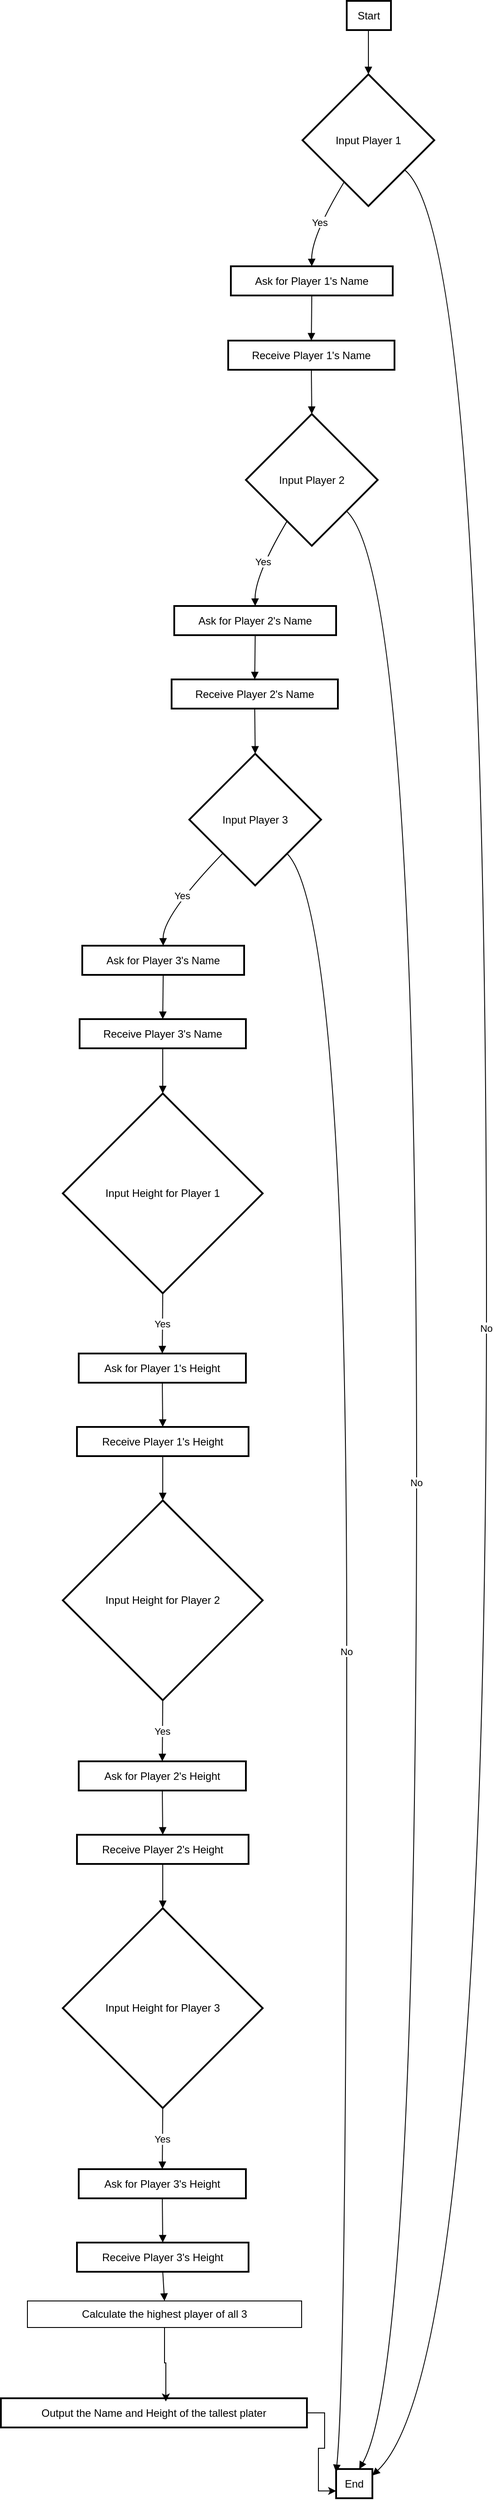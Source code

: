 <mxfile version="24.7.10">
  <diagram name="Страница-1" id="S0mMQqyAMBiGDCo-rot-">
    <mxGraphModel dx="1877" dy="1772" grid="1" gridSize="10" guides="1" tooltips="1" connect="1" arrows="1" fold="1" page="1" pageScale="1" pageWidth="827" pageHeight="1169" math="0" shadow="0">
      <root>
        <mxCell id="0" />
        <mxCell id="1" parent="0" />
        <mxCell id="2" value="Start" style="whiteSpace=wrap;strokeWidth=2;" parent="1" vertex="1">
          <mxGeometry x="381" width="50" height="33" as="geometry" />
        </mxCell>
        <mxCell id="3" value="Input Player 1" style="rhombus;strokeWidth=2;whiteSpace=wrap;" parent="1" vertex="1">
          <mxGeometry x="331" y="83" width="149" height="149" as="geometry" />
        </mxCell>
        <mxCell id="4" value="Ask for Player 1&#39;s Name" style="whiteSpace=wrap;strokeWidth=2;" parent="1" vertex="1">
          <mxGeometry x="250" y="300" width="183" height="33" as="geometry" />
        </mxCell>
        <mxCell id="5" value="Receive Player 1&#39;s Name" style="whiteSpace=wrap;strokeWidth=2;" parent="1" vertex="1">
          <mxGeometry x="247" y="384" width="188" height="33" as="geometry" />
        </mxCell>
        <mxCell id="6" value="Input Player 2" style="rhombus;strokeWidth=2;whiteSpace=wrap;" parent="1" vertex="1">
          <mxGeometry x="267" y="467" width="149" height="149" as="geometry" />
        </mxCell>
        <mxCell id="7" value="Ask for Player 2&#39;s Name" style="whiteSpace=wrap;strokeWidth=2;" parent="1" vertex="1">
          <mxGeometry x="186" y="684" width="183" height="33" as="geometry" />
        </mxCell>
        <mxCell id="8" value="Receive Player 2&#39;s Name" style="whiteSpace=wrap;strokeWidth=2;" parent="1" vertex="1">
          <mxGeometry x="183" y="767" width="188" height="33" as="geometry" />
        </mxCell>
        <mxCell id="9" value="Input Player 3" style="rhombus;strokeWidth=2;whiteSpace=wrap;" parent="1" vertex="1">
          <mxGeometry x="203" y="851" width="149" height="149" as="geometry" />
        </mxCell>
        <mxCell id="10" value="Ask for Player 3&#39;s Name" style="whiteSpace=wrap;strokeWidth=2;" parent="1" vertex="1">
          <mxGeometry x="82" y="1068" width="183" height="33" as="geometry" />
        </mxCell>
        <mxCell id="11" value="Receive Player 3&#39;s Name" style="whiteSpace=wrap;strokeWidth=2;" parent="1" vertex="1">
          <mxGeometry x="79" y="1151" width="188" height="33" as="geometry" />
        </mxCell>
        <mxCell id="12" value="Input Height for Player 1" style="rhombus;strokeWidth=2;whiteSpace=wrap;" parent="1" vertex="1">
          <mxGeometry x="60" y="1235" width="226" height="226" as="geometry" />
        </mxCell>
        <mxCell id="13" value="Ask for Player 1&#39;s Height" style="whiteSpace=wrap;strokeWidth=2;" parent="1" vertex="1">
          <mxGeometry x="78" y="1529" width="189" height="33" as="geometry" />
        </mxCell>
        <mxCell id="14" value="Receive Player 1&#39;s Height" style="whiteSpace=wrap;strokeWidth=2;" parent="1" vertex="1">
          <mxGeometry x="76" y="1612" width="194" height="33" as="geometry" />
        </mxCell>
        <mxCell id="15" value="Input Height for Player 2" style="rhombus;strokeWidth=2;whiteSpace=wrap;" parent="1" vertex="1">
          <mxGeometry x="60" y="1695" width="226" height="226" as="geometry" />
        </mxCell>
        <mxCell id="16" value="Ask for Player 2&#39;s Height" style="whiteSpace=wrap;strokeWidth=2;" parent="1" vertex="1">
          <mxGeometry x="78" y="1990" width="189" height="33" as="geometry" />
        </mxCell>
        <mxCell id="17" value="Receive Player 2&#39;s Height" style="whiteSpace=wrap;strokeWidth=2;" parent="1" vertex="1">
          <mxGeometry x="76" y="2073" width="194" height="33" as="geometry" />
        </mxCell>
        <mxCell id="18" value="Input Height for Player 3" style="rhombus;strokeWidth=2;whiteSpace=wrap;" parent="1" vertex="1">
          <mxGeometry x="60" y="2156" width="226" height="226" as="geometry" />
        </mxCell>
        <mxCell id="19" value="Ask for Player 3&#39;s Height" style="whiteSpace=wrap;strokeWidth=2;" parent="1" vertex="1">
          <mxGeometry x="78" y="2451" width="189" height="33" as="geometry" />
        </mxCell>
        <mxCell id="20" value="Receive Player 3&#39;s Height" style="whiteSpace=wrap;strokeWidth=2;" parent="1" vertex="1">
          <mxGeometry x="76" y="2534" width="194" height="33" as="geometry" />
        </mxCell>
        <mxCell id="TxTdsrYPVHf0KI3DOdrS-51" style="edgeStyle=orthogonalEdgeStyle;rounded=0;orthogonalLoop=1;jettySize=auto;html=1;entryX=0;entryY=0.75;entryDx=0;entryDy=0;" edge="1" parent="1" source="21" target="22">
          <mxGeometry relative="1" as="geometry" />
        </mxCell>
        <mxCell id="21" value="Output the Name and Height of the tallest plater" style="whiteSpace=wrap;strokeWidth=2;" parent="1" vertex="1">
          <mxGeometry x="-10" y="2710" width="346" height="33" as="geometry" />
        </mxCell>
        <mxCell id="22" value="End" style="whiteSpace=wrap;strokeWidth=2;" parent="1" vertex="1">
          <mxGeometry x="369" y="2790" width="41" height="33" as="geometry" />
        </mxCell>
        <mxCell id="23" value="" style="curved=1;startArrow=none;endArrow=block;exitX=0.49;exitY=1.01;entryX=0.5;entryY=0;" parent="1" source="2" target="3" edge="1">
          <mxGeometry relative="1" as="geometry">
            <Array as="points" />
          </mxGeometry>
        </mxCell>
        <mxCell id="24" value="Yes" style="curved=1;startArrow=none;endArrow=block;exitX=0.21;exitY=1;entryX=0.5;entryY=0.01;" parent="1" source="3" target="4" edge="1">
          <mxGeometry relative="1" as="geometry">
            <Array as="points">
              <mxPoint x="341" y="266" />
            </Array>
          </mxGeometry>
        </mxCell>
        <mxCell id="25" value="" style="curved=1;startArrow=none;endArrow=block;exitX=0.5;exitY=1.02;entryX=0.5;entryY=-0.01;" parent="1" source="4" target="5" edge="1">
          <mxGeometry relative="1" as="geometry">
            <Array as="points" />
          </mxGeometry>
        </mxCell>
        <mxCell id="26" value="" style="curved=1;startArrow=none;endArrow=block;exitX=0.5;exitY=1;entryX=0.5;entryY=0;" parent="1" source="5" target="6" edge="1">
          <mxGeometry relative="1" as="geometry">
            <Array as="points" />
          </mxGeometry>
        </mxCell>
        <mxCell id="27" value="Yes" style="curved=1;startArrow=none;endArrow=block;exitX=0.2;exitY=1;entryX=0.5;entryY=0;" parent="1" source="6" target="7" edge="1">
          <mxGeometry relative="1" as="geometry">
            <Array as="points">
              <mxPoint x="277" y="650" />
            </Array>
          </mxGeometry>
        </mxCell>
        <mxCell id="28" value="" style="curved=1;startArrow=none;endArrow=block;exitX=0.5;exitY=1.01;entryX=0.5;entryY=0.01;" parent="1" source="7" target="8" edge="1">
          <mxGeometry relative="1" as="geometry">
            <Array as="points" />
          </mxGeometry>
        </mxCell>
        <mxCell id="29" value="" style="curved=1;startArrow=none;endArrow=block;exitX=0.5;exitY=1.03;entryX=0.5;entryY=0;" parent="1" source="8" target="9" edge="1">
          <mxGeometry relative="1" as="geometry">
            <Array as="points" />
          </mxGeometry>
        </mxCell>
        <mxCell id="30" value="Yes" style="curved=1;startArrow=none;endArrow=block;exitX=0.02;exitY=1;entryX=0.5;entryY=-0.01;" parent="1" source="9" target="10" edge="1">
          <mxGeometry relative="1" as="geometry">
            <Array as="points">
              <mxPoint x="173" y="1034" />
            </Array>
          </mxGeometry>
        </mxCell>
        <mxCell id="31" value="" style="curved=1;startArrow=none;endArrow=block;exitX=0.5;exitY=1;entryX=0.5;entryY=0;" parent="1" source="10" target="11" edge="1">
          <mxGeometry relative="1" as="geometry">
            <Array as="points" />
          </mxGeometry>
        </mxCell>
        <mxCell id="32" value="" style="curved=1;startArrow=none;endArrow=block;exitX=0.5;exitY=1.02;entryX=0.5;entryY=0;" parent="1" source="11" target="12" edge="1">
          <mxGeometry relative="1" as="geometry">
            <Array as="points" />
          </mxGeometry>
        </mxCell>
        <mxCell id="33" value="Yes" style="curved=1;startArrow=none;endArrow=block;exitX=0.5;exitY=1;entryX=0.5;entryY=-0.01;" parent="1" source="12" target="13" edge="1">
          <mxGeometry relative="1" as="geometry">
            <Array as="points" />
          </mxGeometry>
        </mxCell>
        <mxCell id="34" value="" style="curved=1;startArrow=none;endArrow=block;exitX=0.5;exitY=1;entryX=0.5;entryY=0;" parent="1" source="13" target="14" edge="1">
          <mxGeometry relative="1" as="geometry">
            <Array as="points" />
          </mxGeometry>
        </mxCell>
        <mxCell id="35" value="" style="curved=1;startArrow=none;endArrow=block;exitX=0.5;exitY=1.01;entryX=0.5;entryY=0;" parent="1" source="14" target="15" edge="1">
          <mxGeometry relative="1" as="geometry">
            <Array as="points" />
          </mxGeometry>
        </mxCell>
        <mxCell id="36" value="Yes" style="curved=1;startArrow=none;endArrow=block;exitX=0.5;exitY=1;entryX=0.5;entryY=-0.01;" parent="1" source="15" target="16" edge="1">
          <mxGeometry relative="1" as="geometry">
            <Array as="points" />
          </mxGeometry>
        </mxCell>
        <mxCell id="37" value="" style="curved=1;startArrow=none;endArrow=block;exitX=0.5;exitY=1;entryX=0.5;entryY=0;" parent="1" source="16" target="17" edge="1">
          <mxGeometry relative="1" as="geometry">
            <Array as="points" />
          </mxGeometry>
        </mxCell>
        <mxCell id="38" value="" style="curved=1;startArrow=none;endArrow=block;exitX=0.5;exitY=1.01;entryX=0.5;entryY=0;" parent="1" source="17" target="18" edge="1">
          <mxGeometry relative="1" as="geometry">
            <Array as="points" />
          </mxGeometry>
        </mxCell>
        <mxCell id="39" value="Yes" style="curved=1;startArrow=none;endArrow=block;exitX=0.5;exitY=1;entryX=0.5;entryY=-0.01;" parent="1" source="18" target="19" edge="1">
          <mxGeometry relative="1" as="geometry">
            <Array as="points" />
          </mxGeometry>
        </mxCell>
        <mxCell id="40" value="" style="curved=1;startArrow=none;endArrow=block;exitX=0.5;exitY=1;entryX=0.5;entryY=0;" parent="1" source="19" target="20" edge="1">
          <mxGeometry relative="1" as="geometry">
            <Array as="points" />
          </mxGeometry>
        </mxCell>
        <mxCell id="41" value="" style="curved=1;startArrow=none;endArrow=block;exitX=0.5;exitY=1.01;entryX=0.5;entryY=0;entryDx=0;entryDy=0;" parent="1" source="20" target="TxTdsrYPVHf0KI3DOdrS-48" edge="1">
          <mxGeometry relative="1" as="geometry">
            <Array as="points" />
          </mxGeometry>
        </mxCell>
        <mxCell id="43" value="No" style="curved=1;startArrow=none;endArrow=block;exitX=1;exitY=0.91;entryX=1;entryY=0.22;" parent="1" source="3" target="22" edge="1">
          <mxGeometry relative="1" as="geometry">
            <Array as="points">
              <mxPoint x="539" y="266" />
              <mxPoint x="539" y="2676" />
            </Array>
          </mxGeometry>
        </mxCell>
        <mxCell id="44" value="No" style="curved=1;startArrow=none;endArrow=block;exitX=1;exitY=0.95;entryX=0.64;entryY=-0.01;" parent="1" source="6" target="22" edge="1">
          <mxGeometry relative="1" as="geometry">
            <Array as="points">
              <mxPoint x="460" y="650" />
              <mxPoint x="460" y="2676" />
            </Array>
          </mxGeometry>
        </mxCell>
        <mxCell id="45" value="No" style="curved=1;startArrow=none;endArrow=block;exitX=0.97;exitY=1;entryX=-0.01;entryY=0.1;" parent="1" source="9" target="22" edge="1">
          <mxGeometry relative="1" as="geometry">
            <Array as="points">
              <mxPoint x="381" y="1034" />
              <mxPoint x="381" y="2676" />
            </Array>
          </mxGeometry>
        </mxCell>
        <mxCell id="TxTdsrYPVHf0KI3DOdrS-48" value="Calculate the highest player of all 3" style="rounded=0;whiteSpace=wrap;html=1;" vertex="1" parent="1">
          <mxGeometry x="20" y="2600" width="310" height="30" as="geometry" />
        </mxCell>
        <mxCell id="TxTdsrYPVHf0KI3DOdrS-50" style="edgeStyle=orthogonalEdgeStyle;rounded=0;orthogonalLoop=1;jettySize=auto;html=1;entryX=0.539;entryY=0.109;entryDx=0;entryDy=0;entryPerimeter=0;" edge="1" parent="1" source="TxTdsrYPVHf0KI3DOdrS-48" target="21">
          <mxGeometry relative="1" as="geometry" />
        </mxCell>
      </root>
    </mxGraphModel>
  </diagram>
</mxfile>
